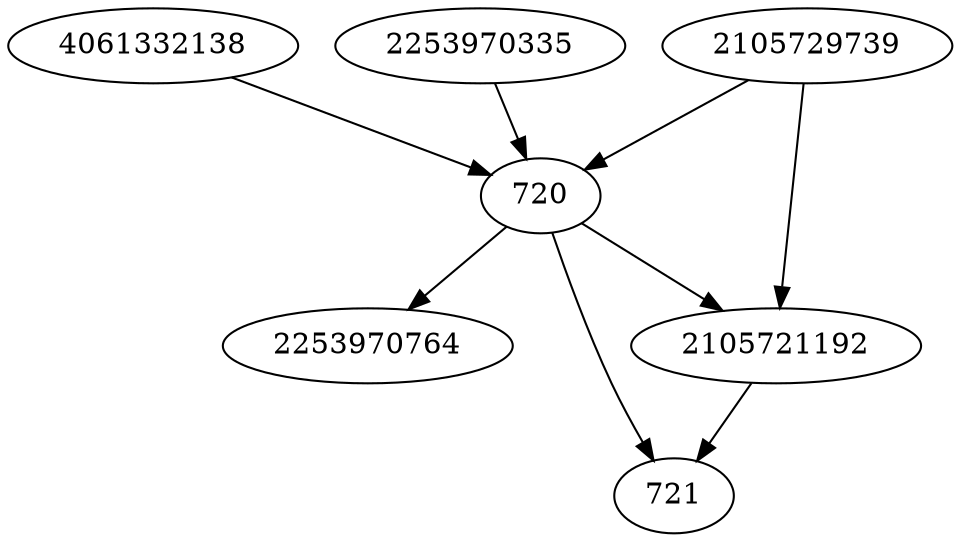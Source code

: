 strict digraph  {
2105721192;
4061332138;
2105729739;
2253970764;
720;
721;
2253970335;
2105721192 -> 721;
4061332138 -> 720;
2105729739 -> 2105721192;
2105729739 -> 720;
720 -> 2105721192;
720 -> 2253970764;
720 -> 721;
2253970335 -> 720;
}
